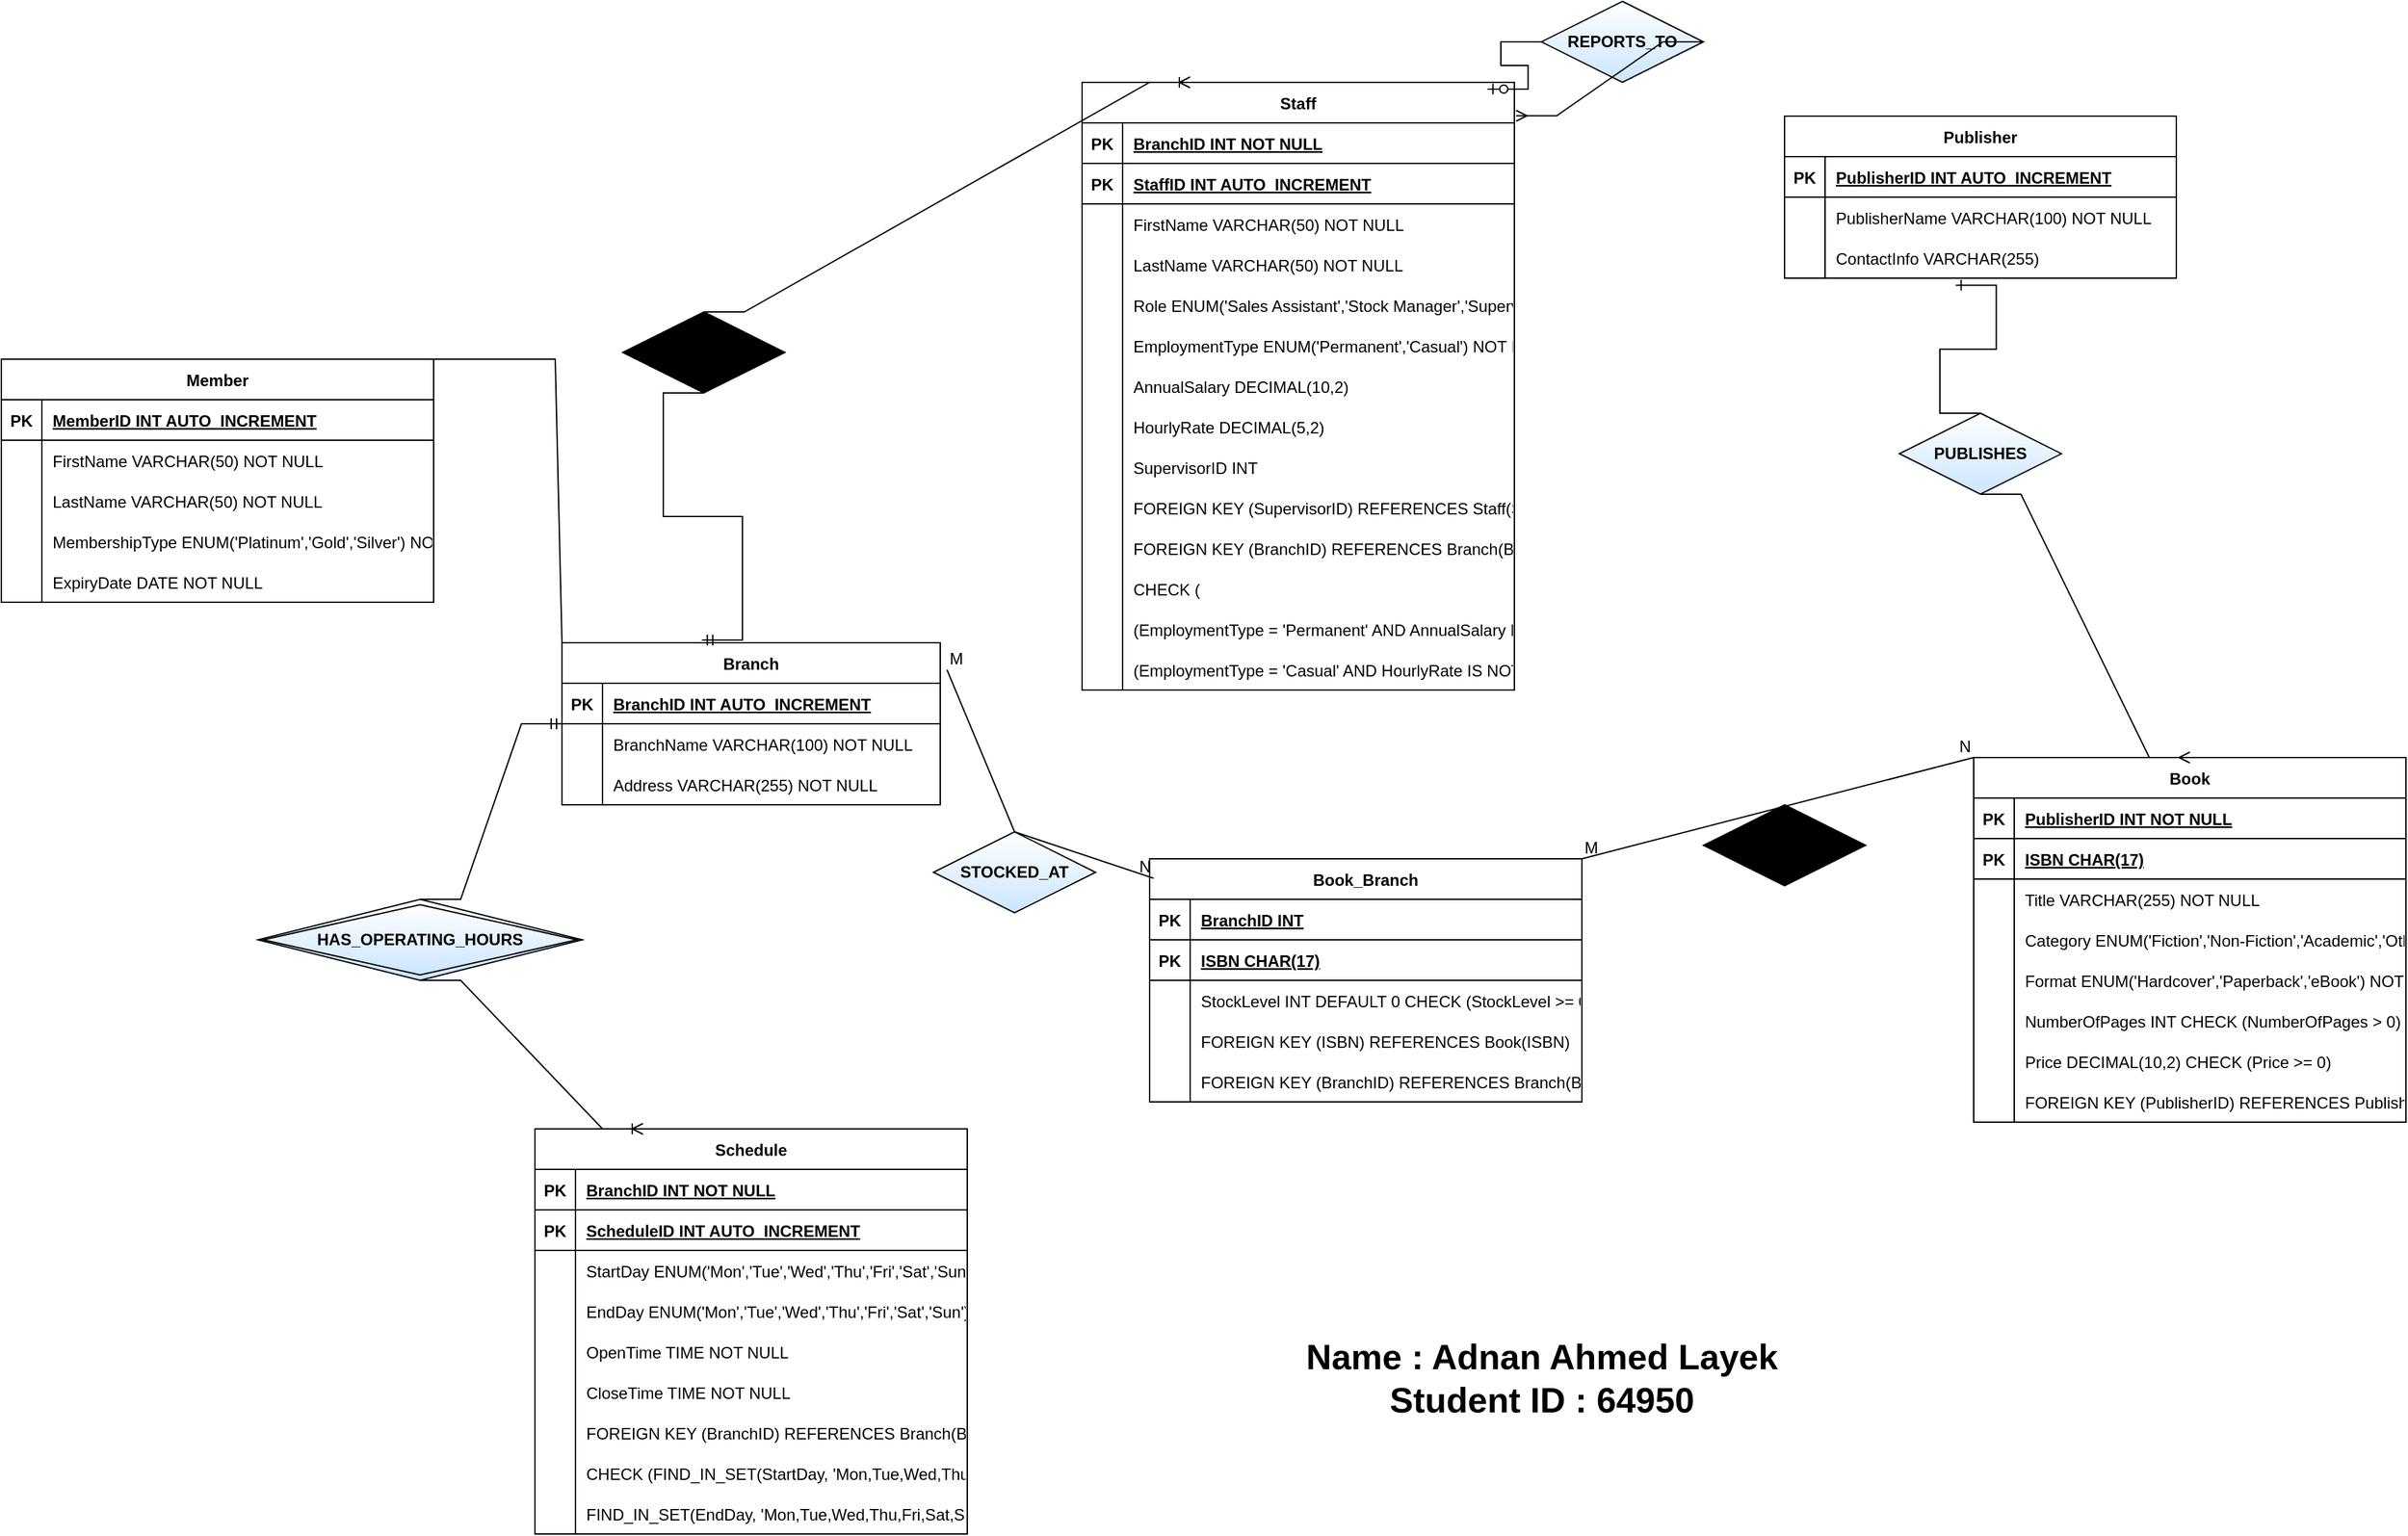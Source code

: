 <mxfile version="26.1.3">
  <diagram name="Page-1" id="21caqkMB06WxaJQwdO4i">
    <mxGraphModel dx="3609" dy="1256" grid="1" gridSize="10" guides="1" tooltips="1" connect="1" arrows="1" fold="1" page="1" pageScale="1" pageWidth="850" pageHeight="1100" math="0" shadow="0">
      <root>
        <mxCell id="0" />
        <mxCell id="1" parent="0" />
        <mxCell id="jIrVxHAiot5lpSCf16_U-1" value="Branch" style="shape=table;startSize=30;container=1;collapsible=1;childLayout=tableLayout;fixedRows=1;rowLines=0;fontStyle=1;align=center;resizeLast=1;" parent="1" vertex="1">
          <mxGeometry x="-565" y="480" width="280" height="120" as="geometry" />
        </mxCell>
        <mxCell id="jIrVxHAiot5lpSCf16_U-2" value="" style="shape=tableRow;horizontal=0;startSize=0;swimlaneHead=0;swimlaneBody=0;fillColor=none;collapsible=0;dropTarget=0;points=[[0,0.5],[1,0.5]];portConstraint=eastwest;strokeColor=inherit;top=0;left=0;right=0;bottom=1;" parent="jIrVxHAiot5lpSCf16_U-1" vertex="1">
          <mxGeometry y="30" width="280" height="30" as="geometry" />
        </mxCell>
        <mxCell id="jIrVxHAiot5lpSCf16_U-3" value="PK" style="shape=partialRectangle;overflow=hidden;connectable=0;fillColor=none;strokeColor=inherit;top=0;left=0;bottom=0;right=0;fontStyle=1;" parent="jIrVxHAiot5lpSCf16_U-2" vertex="1">
          <mxGeometry width="30" height="30" as="geometry">
            <mxRectangle width="30" height="30" as="alternateBounds" />
          </mxGeometry>
        </mxCell>
        <mxCell id="jIrVxHAiot5lpSCf16_U-4" value="BranchID INT AUTO_INCREMENT " style="shape=partialRectangle;overflow=hidden;connectable=0;fillColor=none;align=left;strokeColor=inherit;top=0;left=0;bottom=0;right=0;spacingLeft=6;fontStyle=5;" parent="jIrVxHAiot5lpSCf16_U-2" vertex="1">
          <mxGeometry x="30" width="250" height="30" as="geometry">
            <mxRectangle width="250" height="30" as="alternateBounds" />
          </mxGeometry>
        </mxCell>
        <mxCell id="jIrVxHAiot5lpSCf16_U-5" value="" style="shape=tableRow;horizontal=0;startSize=0;swimlaneHead=0;swimlaneBody=0;fillColor=none;collapsible=0;dropTarget=0;points=[[0,0.5],[1,0.5]];portConstraint=eastwest;strokeColor=inherit;top=0;left=0;right=0;bottom=0;" parent="jIrVxHAiot5lpSCf16_U-1" vertex="1">
          <mxGeometry y="60" width="280" height="30" as="geometry" />
        </mxCell>
        <mxCell id="jIrVxHAiot5lpSCf16_U-6" value="" style="shape=partialRectangle;overflow=hidden;connectable=0;fillColor=none;strokeColor=inherit;top=0;left=0;bottom=0;right=0;" parent="jIrVxHAiot5lpSCf16_U-5" vertex="1">
          <mxGeometry width="30" height="30" as="geometry">
            <mxRectangle width="30" height="30" as="alternateBounds" />
          </mxGeometry>
        </mxCell>
        <mxCell id="jIrVxHAiot5lpSCf16_U-7" value="BranchName VARCHAR(100) NOT NULL" style="shape=partialRectangle;overflow=hidden;connectable=0;fillColor=none;align=left;strokeColor=inherit;top=0;left=0;bottom=0;right=0;spacingLeft=6;" parent="jIrVxHAiot5lpSCf16_U-5" vertex="1">
          <mxGeometry x="30" width="250" height="30" as="geometry">
            <mxRectangle width="250" height="30" as="alternateBounds" />
          </mxGeometry>
        </mxCell>
        <mxCell id="jIrVxHAiot5lpSCf16_U-8" value="" style="shape=tableRow;horizontal=0;startSize=0;swimlaneHead=0;swimlaneBody=0;fillColor=none;collapsible=0;dropTarget=0;points=[[0,0.5],[1,0.5]];portConstraint=eastwest;strokeColor=inherit;top=0;left=0;right=0;bottom=0;" parent="jIrVxHAiot5lpSCf16_U-1" vertex="1">
          <mxGeometry y="90" width="280" height="30" as="geometry" />
        </mxCell>
        <mxCell id="jIrVxHAiot5lpSCf16_U-9" value="" style="shape=partialRectangle;overflow=hidden;connectable=0;fillColor=none;strokeColor=inherit;top=0;left=0;bottom=0;right=0;" parent="jIrVxHAiot5lpSCf16_U-8" vertex="1">
          <mxGeometry width="30" height="30" as="geometry">
            <mxRectangle width="30" height="30" as="alternateBounds" />
          </mxGeometry>
        </mxCell>
        <mxCell id="jIrVxHAiot5lpSCf16_U-10" value="Address VARCHAR(255) NOT NULL" style="shape=partialRectangle;overflow=hidden;connectable=0;fillColor=none;align=left;strokeColor=inherit;top=0;left=0;bottom=0;right=0;spacingLeft=6;" parent="jIrVxHAiot5lpSCf16_U-8" vertex="1">
          <mxGeometry x="30" width="250" height="30" as="geometry">
            <mxRectangle width="250" height="30" as="alternateBounds" />
          </mxGeometry>
        </mxCell>
        <mxCell id="jIrVxHAiot5lpSCf16_U-11" value="Schedule" style="shape=table;startSize=30;container=1;collapsible=1;childLayout=tableLayout;fixedRows=1;rowLines=0;fontStyle=1;align=center;resizeLast=1;" parent="1" vertex="1">
          <mxGeometry x="-585" y="840" width="320" height="300" as="geometry" />
        </mxCell>
        <mxCell id="jIrVxHAiot5lpSCf16_U-12" value="" style="shape=tableRow;horizontal=0;startSize=0;swimlaneHead=0;swimlaneBody=0;fillColor=none;collapsible=0;dropTarget=0;points=[[0,0.5],[1,0.5]];portConstraint=eastwest;strokeColor=inherit;top=0;left=0;right=0;bottom=1;" parent="jIrVxHAiot5lpSCf16_U-11" vertex="1">
          <mxGeometry y="30" width="320" height="30" as="geometry" />
        </mxCell>
        <mxCell id="jIrVxHAiot5lpSCf16_U-13" value="PK" style="shape=partialRectangle;overflow=hidden;connectable=0;fillColor=none;strokeColor=inherit;top=0;left=0;bottom=0;right=0;fontStyle=1;" parent="jIrVxHAiot5lpSCf16_U-12" vertex="1">
          <mxGeometry width="30" height="30" as="geometry">
            <mxRectangle width="30" height="30" as="alternateBounds" />
          </mxGeometry>
        </mxCell>
        <mxCell id="jIrVxHAiot5lpSCf16_U-14" value="BranchID INT NOT NULL" style="shape=partialRectangle;overflow=hidden;connectable=0;fillColor=none;align=left;strokeColor=inherit;top=0;left=0;bottom=0;right=0;spacingLeft=6;fontStyle=5;" parent="jIrVxHAiot5lpSCf16_U-12" vertex="1">
          <mxGeometry x="30" width="290" height="30" as="geometry">
            <mxRectangle width="290" height="30" as="alternateBounds" />
          </mxGeometry>
        </mxCell>
        <mxCell id="jIrVxHAiot5lpSCf16_U-15" value="" style="shape=tableRow;horizontal=0;startSize=0;swimlaneHead=0;swimlaneBody=0;fillColor=none;collapsible=0;dropTarget=0;points=[[0,0.5],[1,0.5]];portConstraint=eastwest;strokeColor=inherit;top=0;left=0;right=0;bottom=1;" parent="jIrVxHAiot5lpSCf16_U-11" vertex="1">
          <mxGeometry y="60" width="320" height="30" as="geometry" />
        </mxCell>
        <mxCell id="jIrVxHAiot5lpSCf16_U-16" value="PK" style="shape=partialRectangle;overflow=hidden;connectable=0;fillColor=none;strokeColor=inherit;top=0;left=0;bottom=0;right=0;fontStyle=1;" parent="jIrVxHAiot5lpSCf16_U-15" vertex="1">
          <mxGeometry width="30" height="30" as="geometry">
            <mxRectangle width="30" height="30" as="alternateBounds" />
          </mxGeometry>
        </mxCell>
        <mxCell id="jIrVxHAiot5lpSCf16_U-17" value="ScheduleID INT AUTO_INCREMENT " style="shape=partialRectangle;overflow=hidden;connectable=0;fillColor=none;align=left;strokeColor=inherit;top=0;left=0;bottom=0;right=0;spacingLeft=6;fontStyle=5;" parent="jIrVxHAiot5lpSCf16_U-15" vertex="1">
          <mxGeometry x="30" width="290" height="30" as="geometry">
            <mxRectangle width="290" height="30" as="alternateBounds" />
          </mxGeometry>
        </mxCell>
        <mxCell id="jIrVxHAiot5lpSCf16_U-18" value="" style="shape=tableRow;horizontal=0;startSize=0;swimlaneHead=0;swimlaneBody=0;fillColor=none;collapsible=0;dropTarget=0;points=[[0,0.5],[1,0.5]];portConstraint=eastwest;strokeColor=inherit;top=0;left=0;right=0;bottom=0;" parent="jIrVxHAiot5lpSCf16_U-11" vertex="1">
          <mxGeometry y="90" width="320" height="30" as="geometry" />
        </mxCell>
        <mxCell id="jIrVxHAiot5lpSCf16_U-19" value="" style="shape=partialRectangle;overflow=hidden;connectable=0;fillColor=none;strokeColor=inherit;top=0;left=0;bottom=0;right=0;" parent="jIrVxHAiot5lpSCf16_U-18" vertex="1">
          <mxGeometry width="30" height="30" as="geometry">
            <mxRectangle width="30" height="30" as="alternateBounds" />
          </mxGeometry>
        </mxCell>
        <mxCell id="jIrVxHAiot5lpSCf16_U-20" value="StartDay ENUM(&#39;Mon&#39;,&#39;Tue&#39;,&#39;Wed&#39;,&#39;Thu&#39;,&#39;Fri&#39;,&#39;Sat&#39;,&#39;Sun&#39;) NOT NULL" style="shape=partialRectangle;overflow=hidden;connectable=0;fillColor=none;align=left;strokeColor=inherit;top=0;left=0;bottom=0;right=0;spacingLeft=6;" parent="jIrVxHAiot5lpSCf16_U-18" vertex="1">
          <mxGeometry x="30" width="290" height="30" as="geometry">
            <mxRectangle width="290" height="30" as="alternateBounds" />
          </mxGeometry>
        </mxCell>
        <mxCell id="jIrVxHAiot5lpSCf16_U-21" value="" style="shape=tableRow;horizontal=0;startSize=0;swimlaneHead=0;swimlaneBody=0;fillColor=none;collapsible=0;dropTarget=0;points=[[0,0.5],[1,0.5]];portConstraint=eastwest;strokeColor=inherit;top=0;left=0;right=0;bottom=0;" parent="jIrVxHAiot5lpSCf16_U-11" vertex="1">
          <mxGeometry y="120" width="320" height="30" as="geometry" />
        </mxCell>
        <mxCell id="jIrVxHAiot5lpSCf16_U-22" value="" style="shape=partialRectangle;overflow=hidden;connectable=0;fillColor=none;strokeColor=inherit;top=0;left=0;bottom=0;right=0;" parent="jIrVxHAiot5lpSCf16_U-21" vertex="1">
          <mxGeometry width="30" height="30" as="geometry">
            <mxRectangle width="30" height="30" as="alternateBounds" />
          </mxGeometry>
        </mxCell>
        <mxCell id="jIrVxHAiot5lpSCf16_U-23" value="EndDay ENUM(&#39;Mon&#39;,&#39;Tue&#39;,&#39;Wed&#39;,&#39;Thu&#39;,&#39;Fri&#39;,&#39;Sat&#39;,&#39;Sun&#39;) NOT NULL" style="shape=partialRectangle;overflow=hidden;connectable=0;fillColor=none;align=left;strokeColor=inherit;top=0;left=0;bottom=0;right=0;spacingLeft=6;" parent="jIrVxHAiot5lpSCf16_U-21" vertex="1">
          <mxGeometry x="30" width="290" height="30" as="geometry">
            <mxRectangle width="290" height="30" as="alternateBounds" />
          </mxGeometry>
        </mxCell>
        <mxCell id="jIrVxHAiot5lpSCf16_U-24" value="" style="shape=tableRow;horizontal=0;startSize=0;swimlaneHead=0;swimlaneBody=0;fillColor=none;collapsible=0;dropTarget=0;points=[[0,0.5],[1,0.5]];portConstraint=eastwest;strokeColor=inherit;top=0;left=0;right=0;bottom=0;" parent="jIrVxHAiot5lpSCf16_U-11" vertex="1">
          <mxGeometry y="150" width="320" height="30" as="geometry" />
        </mxCell>
        <mxCell id="jIrVxHAiot5lpSCf16_U-25" value="" style="shape=partialRectangle;overflow=hidden;connectable=0;fillColor=none;strokeColor=inherit;top=0;left=0;bottom=0;right=0;" parent="jIrVxHAiot5lpSCf16_U-24" vertex="1">
          <mxGeometry width="30" height="30" as="geometry">
            <mxRectangle width="30" height="30" as="alternateBounds" />
          </mxGeometry>
        </mxCell>
        <mxCell id="jIrVxHAiot5lpSCf16_U-26" value="OpenTime TIME NOT NULL" style="shape=partialRectangle;overflow=hidden;connectable=0;fillColor=none;align=left;strokeColor=inherit;top=0;left=0;bottom=0;right=0;spacingLeft=6;" parent="jIrVxHAiot5lpSCf16_U-24" vertex="1">
          <mxGeometry x="30" width="290" height="30" as="geometry">
            <mxRectangle width="290" height="30" as="alternateBounds" />
          </mxGeometry>
        </mxCell>
        <mxCell id="jIrVxHAiot5lpSCf16_U-27" value="" style="shape=tableRow;horizontal=0;startSize=0;swimlaneHead=0;swimlaneBody=0;fillColor=none;collapsible=0;dropTarget=0;points=[[0,0.5],[1,0.5]];portConstraint=eastwest;strokeColor=inherit;top=0;left=0;right=0;bottom=0;" parent="jIrVxHAiot5lpSCf16_U-11" vertex="1">
          <mxGeometry y="180" width="320" height="30" as="geometry" />
        </mxCell>
        <mxCell id="jIrVxHAiot5lpSCf16_U-28" value="" style="shape=partialRectangle;overflow=hidden;connectable=0;fillColor=none;strokeColor=inherit;top=0;left=0;bottom=0;right=0;" parent="jIrVxHAiot5lpSCf16_U-27" vertex="1">
          <mxGeometry width="30" height="30" as="geometry">
            <mxRectangle width="30" height="30" as="alternateBounds" />
          </mxGeometry>
        </mxCell>
        <mxCell id="jIrVxHAiot5lpSCf16_U-29" value="CloseTime TIME NOT NULL" style="shape=partialRectangle;overflow=hidden;connectable=0;fillColor=none;align=left;strokeColor=inherit;top=0;left=0;bottom=0;right=0;spacingLeft=6;" parent="jIrVxHAiot5lpSCf16_U-27" vertex="1">
          <mxGeometry x="30" width="290" height="30" as="geometry">
            <mxRectangle width="290" height="30" as="alternateBounds" />
          </mxGeometry>
        </mxCell>
        <mxCell id="jIrVxHAiot5lpSCf16_U-30" value="" style="shape=tableRow;horizontal=0;startSize=0;swimlaneHead=0;swimlaneBody=0;fillColor=none;collapsible=0;dropTarget=0;points=[[0,0.5],[1,0.5]];portConstraint=eastwest;strokeColor=inherit;top=0;left=0;right=0;bottom=0;" parent="jIrVxHAiot5lpSCf16_U-11" vertex="1">
          <mxGeometry y="210" width="320" height="30" as="geometry" />
        </mxCell>
        <mxCell id="jIrVxHAiot5lpSCf16_U-31" value="" style="shape=partialRectangle;overflow=hidden;connectable=0;fillColor=none;strokeColor=inherit;top=0;left=0;bottom=0;right=0;" parent="jIrVxHAiot5lpSCf16_U-30" vertex="1">
          <mxGeometry width="30" height="30" as="geometry">
            <mxRectangle width="30" height="30" as="alternateBounds" />
          </mxGeometry>
        </mxCell>
        <mxCell id="jIrVxHAiot5lpSCf16_U-32" value="FOREIGN KEY (BranchID) REFERENCES Branch(BranchID)" style="shape=partialRectangle;overflow=hidden;connectable=0;fillColor=none;align=left;strokeColor=inherit;top=0;left=0;bottom=0;right=0;spacingLeft=6;" parent="jIrVxHAiot5lpSCf16_U-30" vertex="1">
          <mxGeometry x="30" width="290" height="30" as="geometry">
            <mxRectangle width="290" height="30" as="alternateBounds" />
          </mxGeometry>
        </mxCell>
        <mxCell id="jIrVxHAiot5lpSCf16_U-33" value="" style="shape=tableRow;horizontal=0;startSize=0;swimlaneHead=0;swimlaneBody=0;fillColor=none;collapsible=0;dropTarget=0;points=[[0,0.5],[1,0.5]];portConstraint=eastwest;strokeColor=inherit;top=0;left=0;right=0;bottom=0;" parent="jIrVxHAiot5lpSCf16_U-11" vertex="1">
          <mxGeometry y="240" width="320" height="30" as="geometry" />
        </mxCell>
        <mxCell id="jIrVxHAiot5lpSCf16_U-34" value="" style="shape=partialRectangle;overflow=hidden;connectable=0;fillColor=none;strokeColor=inherit;top=0;left=0;bottom=0;right=0;" parent="jIrVxHAiot5lpSCf16_U-33" vertex="1">
          <mxGeometry width="30" height="30" as="geometry">
            <mxRectangle width="30" height="30" as="alternateBounds" />
          </mxGeometry>
        </mxCell>
        <mxCell id="jIrVxHAiot5lpSCf16_U-35" value="CHECK (FIND_IN_SET(StartDay, &#39;Mon,Tue,Wed,Thu,Fri,Sat,Sun&#39;) &lt;=" style="shape=partialRectangle;overflow=hidden;connectable=0;fillColor=none;align=left;strokeColor=inherit;top=0;left=0;bottom=0;right=0;spacingLeft=6;" parent="jIrVxHAiot5lpSCf16_U-33" vertex="1">
          <mxGeometry x="30" width="290" height="30" as="geometry">
            <mxRectangle width="290" height="30" as="alternateBounds" />
          </mxGeometry>
        </mxCell>
        <mxCell id="jIrVxHAiot5lpSCf16_U-36" value="" style="shape=tableRow;horizontal=0;startSize=0;swimlaneHead=0;swimlaneBody=0;fillColor=none;collapsible=0;dropTarget=0;points=[[0,0.5],[1,0.5]];portConstraint=eastwest;strokeColor=inherit;top=0;left=0;right=0;bottom=0;" parent="jIrVxHAiot5lpSCf16_U-11" vertex="1">
          <mxGeometry y="270" width="320" height="30" as="geometry" />
        </mxCell>
        <mxCell id="jIrVxHAiot5lpSCf16_U-37" value="" style="shape=partialRectangle;overflow=hidden;connectable=0;fillColor=none;strokeColor=inherit;top=0;left=0;bottom=0;right=0;" parent="jIrVxHAiot5lpSCf16_U-36" vertex="1">
          <mxGeometry width="30" height="30" as="geometry">
            <mxRectangle width="30" height="30" as="alternateBounds" />
          </mxGeometry>
        </mxCell>
        <mxCell id="jIrVxHAiot5lpSCf16_U-38" value="FIND_IN_SET(EndDay, &#39;Mon,Tue,Wed,Thu,Fri,Sat,Sun&#39;))" style="shape=partialRectangle;overflow=hidden;connectable=0;fillColor=none;align=left;strokeColor=inherit;top=0;left=0;bottom=0;right=0;spacingLeft=6;" parent="jIrVxHAiot5lpSCf16_U-36" vertex="1">
          <mxGeometry x="30" width="290" height="30" as="geometry">
            <mxRectangle width="290" height="30" as="alternateBounds" />
          </mxGeometry>
        </mxCell>
        <mxCell id="jIrVxHAiot5lpSCf16_U-39" value="Publisher" style="shape=table;startSize=30;container=1;collapsible=1;childLayout=tableLayout;fixedRows=1;rowLines=0;fontStyle=1;align=center;resizeLast=1;" parent="1" vertex="1">
          <mxGeometry x="340" y="90" width="290" height="120" as="geometry" />
        </mxCell>
        <mxCell id="jIrVxHAiot5lpSCf16_U-40" value="" style="shape=tableRow;horizontal=0;startSize=0;swimlaneHead=0;swimlaneBody=0;fillColor=none;collapsible=0;dropTarget=0;points=[[0,0.5],[1,0.5]];portConstraint=eastwest;strokeColor=inherit;top=0;left=0;right=0;bottom=1;" parent="jIrVxHAiot5lpSCf16_U-39" vertex="1">
          <mxGeometry y="30" width="290" height="30" as="geometry" />
        </mxCell>
        <mxCell id="jIrVxHAiot5lpSCf16_U-41" value="PK" style="shape=partialRectangle;overflow=hidden;connectable=0;fillColor=none;strokeColor=inherit;top=0;left=0;bottom=0;right=0;fontStyle=1;" parent="jIrVxHAiot5lpSCf16_U-40" vertex="1">
          <mxGeometry width="30" height="30" as="geometry">
            <mxRectangle width="30" height="30" as="alternateBounds" />
          </mxGeometry>
        </mxCell>
        <mxCell id="jIrVxHAiot5lpSCf16_U-42" value="PublisherID INT AUTO_INCREMENT " style="shape=partialRectangle;overflow=hidden;connectable=0;fillColor=none;align=left;strokeColor=inherit;top=0;left=0;bottom=0;right=0;spacingLeft=6;fontStyle=5;" parent="jIrVxHAiot5lpSCf16_U-40" vertex="1">
          <mxGeometry x="30" width="260" height="30" as="geometry">
            <mxRectangle width="260" height="30" as="alternateBounds" />
          </mxGeometry>
        </mxCell>
        <mxCell id="jIrVxHAiot5lpSCf16_U-43" value="" style="shape=tableRow;horizontal=0;startSize=0;swimlaneHead=0;swimlaneBody=0;fillColor=none;collapsible=0;dropTarget=0;points=[[0,0.5],[1,0.5]];portConstraint=eastwest;strokeColor=inherit;top=0;left=0;right=0;bottom=0;" parent="jIrVxHAiot5lpSCf16_U-39" vertex="1">
          <mxGeometry y="60" width="290" height="30" as="geometry" />
        </mxCell>
        <mxCell id="jIrVxHAiot5lpSCf16_U-44" value="" style="shape=partialRectangle;overflow=hidden;connectable=0;fillColor=none;strokeColor=inherit;top=0;left=0;bottom=0;right=0;" parent="jIrVxHAiot5lpSCf16_U-43" vertex="1">
          <mxGeometry width="30" height="30" as="geometry">
            <mxRectangle width="30" height="30" as="alternateBounds" />
          </mxGeometry>
        </mxCell>
        <mxCell id="jIrVxHAiot5lpSCf16_U-45" value="PublisherName VARCHAR(100) NOT NULL" style="shape=partialRectangle;overflow=hidden;connectable=0;fillColor=none;align=left;strokeColor=inherit;top=0;left=0;bottom=0;right=0;spacingLeft=6;" parent="jIrVxHAiot5lpSCf16_U-43" vertex="1">
          <mxGeometry x="30" width="260" height="30" as="geometry">
            <mxRectangle width="260" height="30" as="alternateBounds" />
          </mxGeometry>
        </mxCell>
        <mxCell id="jIrVxHAiot5lpSCf16_U-46" value="" style="shape=tableRow;horizontal=0;startSize=0;swimlaneHead=0;swimlaneBody=0;fillColor=none;collapsible=0;dropTarget=0;points=[[0,0.5],[1,0.5]];portConstraint=eastwest;strokeColor=inherit;top=0;left=0;right=0;bottom=0;" parent="jIrVxHAiot5lpSCf16_U-39" vertex="1">
          <mxGeometry y="90" width="290" height="30" as="geometry" />
        </mxCell>
        <mxCell id="jIrVxHAiot5lpSCf16_U-47" value="" style="shape=partialRectangle;overflow=hidden;connectable=0;fillColor=none;strokeColor=inherit;top=0;left=0;bottom=0;right=0;" parent="jIrVxHAiot5lpSCf16_U-46" vertex="1">
          <mxGeometry width="30" height="30" as="geometry">
            <mxRectangle width="30" height="30" as="alternateBounds" />
          </mxGeometry>
        </mxCell>
        <mxCell id="jIrVxHAiot5lpSCf16_U-48" value="ContactInfo VARCHAR(255)" style="shape=partialRectangle;overflow=hidden;connectable=0;fillColor=none;align=left;strokeColor=inherit;top=0;left=0;bottom=0;right=0;spacingLeft=6;" parent="jIrVxHAiot5lpSCf16_U-46" vertex="1">
          <mxGeometry x="30" width="260" height="30" as="geometry">
            <mxRectangle width="260" height="30" as="alternateBounds" />
          </mxGeometry>
        </mxCell>
        <mxCell id="jIrVxHAiot5lpSCf16_U-49" value="Book" style="shape=table;startSize=30;container=1;collapsible=1;childLayout=tableLayout;fixedRows=1;rowLines=0;fontStyle=1;align=center;resizeLast=1;" parent="1" vertex="1">
          <mxGeometry x="480" y="565" width="320" height="270" as="geometry" />
        </mxCell>
        <mxCell id="jIrVxHAiot5lpSCf16_U-50" value="" style="shape=tableRow;horizontal=0;startSize=0;swimlaneHead=0;swimlaneBody=0;fillColor=none;collapsible=0;dropTarget=0;points=[[0,0.5],[1,0.5]];portConstraint=eastwest;strokeColor=inherit;top=0;left=0;right=0;bottom=1;" parent="jIrVxHAiot5lpSCf16_U-49" vertex="1">
          <mxGeometry y="30" width="320" height="30" as="geometry" />
        </mxCell>
        <mxCell id="jIrVxHAiot5lpSCf16_U-51" value="PK" style="shape=partialRectangle;overflow=hidden;connectable=0;fillColor=none;strokeColor=inherit;top=0;left=0;bottom=0;right=0;fontStyle=1;" parent="jIrVxHAiot5lpSCf16_U-50" vertex="1">
          <mxGeometry width="30" height="30" as="geometry">
            <mxRectangle width="30" height="30" as="alternateBounds" />
          </mxGeometry>
        </mxCell>
        <mxCell id="jIrVxHAiot5lpSCf16_U-52" value="PublisherID INT NOT NULL" style="shape=partialRectangle;overflow=hidden;connectable=0;fillColor=none;align=left;strokeColor=inherit;top=0;left=0;bottom=0;right=0;spacingLeft=6;fontStyle=5;" parent="jIrVxHAiot5lpSCf16_U-50" vertex="1">
          <mxGeometry x="30" width="290" height="30" as="geometry">
            <mxRectangle width="290" height="30" as="alternateBounds" />
          </mxGeometry>
        </mxCell>
        <mxCell id="jIrVxHAiot5lpSCf16_U-53" value="" style="shape=tableRow;horizontal=0;startSize=0;swimlaneHead=0;swimlaneBody=0;fillColor=none;collapsible=0;dropTarget=0;points=[[0,0.5],[1,0.5]];portConstraint=eastwest;strokeColor=inherit;top=0;left=0;right=0;bottom=1;" parent="jIrVxHAiot5lpSCf16_U-49" vertex="1">
          <mxGeometry y="60" width="320" height="30" as="geometry" />
        </mxCell>
        <mxCell id="jIrVxHAiot5lpSCf16_U-54" value="PK" style="shape=partialRectangle;overflow=hidden;connectable=0;fillColor=none;strokeColor=inherit;top=0;left=0;bottom=0;right=0;fontStyle=1;" parent="jIrVxHAiot5lpSCf16_U-53" vertex="1">
          <mxGeometry width="30" height="30" as="geometry">
            <mxRectangle width="30" height="30" as="alternateBounds" />
          </mxGeometry>
        </mxCell>
        <mxCell id="jIrVxHAiot5lpSCf16_U-55" value="ISBN CHAR(17) " style="shape=partialRectangle;overflow=hidden;connectable=0;fillColor=none;align=left;strokeColor=inherit;top=0;left=0;bottom=0;right=0;spacingLeft=6;fontStyle=5;" parent="jIrVxHAiot5lpSCf16_U-53" vertex="1">
          <mxGeometry x="30" width="290" height="30" as="geometry">
            <mxRectangle width="290" height="30" as="alternateBounds" />
          </mxGeometry>
        </mxCell>
        <mxCell id="jIrVxHAiot5lpSCf16_U-56" value="" style="shape=tableRow;horizontal=0;startSize=0;swimlaneHead=0;swimlaneBody=0;fillColor=none;collapsible=0;dropTarget=0;points=[[0,0.5],[1,0.5]];portConstraint=eastwest;strokeColor=inherit;top=0;left=0;right=0;bottom=0;" parent="jIrVxHAiot5lpSCf16_U-49" vertex="1">
          <mxGeometry y="90" width="320" height="30" as="geometry" />
        </mxCell>
        <mxCell id="jIrVxHAiot5lpSCf16_U-57" value="" style="shape=partialRectangle;overflow=hidden;connectable=0;fillColor=none;strokeColor=inherit;top=0;left=0;bottom=0;right=0;" parent="jIrVxHAiot5lpSCf16_U-56" vertex="1">
          <mxGeometry width="30" height="30" as="geometry">
            <mxRectangle width="30" height="30" as="alternateBounds" />
          </mxGeometry>
        </mxCell>
        <mxCell id="jIrVxHAiot5lpSCf16_U-58" value="Title VARCHAR(255) NOT NULL" style="shape=partialRectangle;overflow=hidden;connectable=0;fillColor=none;align=left;strokeColor=inherit;top=0;left=0;bottom=0;right=0;spacingLeft=6;" parent="jIrVxHAiot5lpSCf16_U-56" vertex="1">
          <mxGeometry x="30" width="290" height="30" as="geometry">
            <mxRectangle width="290" height="30" as="alternateBounds" />
          </mxGeometry>
        </mxCell>
        <mxCell id="jIrVxHAiot5lpSCf16_U-59" value="" style="shape=tableRow;horizontal=0;startSize=0;swimlaneHead=0;swimlaneBody=0;fillColor=none;collapsible=0;dropTarget=0;points=[[0,0.5],[1,0.5]];portConstraint=eastwest;strokeColor=inherit;top=0;left=0;right=0;bottom=0;" parent="jIrVxHAiot5lpSCf16_U-49" vertex="1">
          <mxGeometry y="120" width="320" height="30" as="geometry" />
        </mxCell>
        <mxCell id="jIrVxHAiot5lpSCf16_U-60" value="" style="shape=partialRectangle;overflow=hidden;connectable=0;fillColor=none;strokeColor=inherit;top=0;left=0;bottom=0;right=0;" parent="jIrVxHAiot5lpSCf16_U-59" vertex="1">
          <mxGeometry width="30" height="30" as="geometry">
            <mxRectangle width="30" height="30" as="alternateBounds" />
          </mxGeometry>
        </mxCell>
        <mxCell id="jIrVxHAiot5lpSCf16_U-61" value="Category ENUM(&#39;Fiction&#39;,&#39;Non-Fiction&#39;,&#39;Academic&#39;,&#39;Other&#39;) NOT NULL" style="shape=partialRectangle;overflow=hidden;connectable=0;fillColor=none;align=left;strokeColor=inherit;top=0;left=0;bottom=0;right=0;spacingLeft=6;" parent="jIrVxHAiot5lpSCf16_U-59" vertex="1">
          <mxGeometry x="30" width="290" height="30" as="geometry">
            <mxRectangle width="290" height="30" as="alternateBounds" />
          </mxGeometry>
        </mxCell>
        <mxCell id="jIrVxHAiot5lpSCf16_U-62" value="" style="shape=tableRow;horizontal=0;startSize=0;swimlaneHead=0;swimlaneBody=0;fillColor=none;collapsible=0;dropTarget=0;points=[[0,0.5],[1,0.5]];portConstraint=eastwest;strokeColor=inherit;top=0;left=0;right=0;bottom=0;" parent="jIrVxHAiot5lpSCf16_U-49" vertex="1">
          <mxGeometry y="150" width="320" height="30" as="geometry" />
        </mxCell>
        <mxCell id="jIrVxHAiot5lpSCf16_U-63" value="" style="shape=partialRectangle;overflow=hidden;connectable=0;fillColor=none;strokeColor=inherit;top=0;left=0;bottom=0;right=0;" parent="jIrVxHAiot5lpSCf16_U-62" vertex="1">
          <mxGeometry width="30" height="30" as="geometry">
            <mxRectangle width="30" height="30" as="alternateBounds" />
          </mxGeometry>
        </mxCell>
        <mxCell id="jIrVxHAiot5lpSCf16_U-64" value="Format ENUM(&#39;Hardcover&#39;,&#39;Paperback&#39;,&#39;eBook&#39;) NOT NULL" style="shape=partialRectangle;overflow=hidden;connectable=0;fillColor=none;align=left;strokeColor=inherit;top=0;left=0;bottom=0;right=0;spacingLeft=6;" parent="jIrVxHAiot5lpSCf16_U-62" vertex="1">
          <mxGeometry x="30" width="290" height="30" as="geometry">
            <mxRectangle width="290" height="30" as="alternateBounds" />
          </mxGeometry>
        </mxCell>
        <mxCell id="jIrVxHAiot5lpSCf16_U-65" value="" style="shape=tableRow;horizontal=0;startSize=0;swimlaneHead=0;swimlaneBody=0;fillColor=none;collapsible=0;dropTarget=0;points=[[0,0.5],[1,0.5]];portConstraint=eastwest;strokeColor=inherit;top=0;left=0;right=0;bottom=0;" parent="jIrVxHAiot5lpSCf16_U-49" vertex="1">
          <mxGeometry y="180" width="320" height="30" as="geometry" />
        </mxCell>
        <mxCell id="jIrVxHAiot5lpSCf16_U-66" value="" style="shape=partialRectangle;overflow=hidden;connectable=0;fillColor=none;strokeColor=inherit;top=0;left=0;bottom=0;right=0;" parent="jIrVxHAiot5lpSCf16_U-65" vertex="1">
          <mxGeometry width="30" height="30" as="geometry">
            <mxRectangle width="30" height="30" as="alternateBounds" />
          </mxGeometry>
        </mxCell>
        <mxCell id="jIrVxHAiot5lpSCf16_U-67" value="NumberOfPages INT CHECK (NumberOfPages &gt; 0)" style="shape=partialRectangle;overflow=hidden;connectable=0;fillColor=none;align=left;strokeColor=inherit;top=0;left=0;bottom=0;right=0;spacingLeft=6;" parent="jIrVxHAiot5lpSCf16_U-65" vertex="1">
          <mxGeometry x="30" width="290" height="30" as="geometry">
            <mxRectangle width="290" height="30" as="alternateBounds" />
          </mxGeometry>
        </mxCell>
        <mxCell id="jIrVxHAiot5lpSCf16_U-68" value="" style="shape=tableRow;horizontal=0;startSize=0;swimlaneHead=0;swimlaneBody=0;fillColor=none;collapsible=0;dropTarget=0;points=[[0,0.5],[1,0.5]];portConstraint=eastwest;strokeColor=inherit;top=0;left=0;right=0;bottom=0;" parent="jIrVxHAiot5lpSCf16_U-49" vertex="1">
          <mxGeometry y="210" width="320" height="30" as="geometry" />
        </mxCell>
        <mxCell id="jIrVxHAiot5lpSCf16_U-69" value="" style="shape=partialRectangle;overflow=hidden;connectable=0;fillColor=none;strokeColor=inherit;top=0;left=0;bottom=0;right=0;" parent="jIrVxHAiot5lpSCf16_U-68" vertex="1">
          <mxGeometry width="30" height="30" as="geometry">
            <mxRectangle width="30" height="30" as="alternateBounds" />
          </mxGeometry>
        </mxCell>
        <mxCell id="jIrVxHAiot5lpSCf16_U-70" value="Price DECIMAL(10,2) CHECK (Price &gt;= 0)" style="shape=partialRectangle;overflow=hidden;connectable=0;fillColor=none;align=left;strokeColor=inherit;top=0;left=0;bottom=0;right=0;spacingLeft=6;" parent="jIrVxHAiot5lpSCf16_U-68" vertex="1">
          <mxGeometry x="30" width="290" height="30" as="geometry">
            <mxRectangle width="290" height="30" as="alternateBounds" />
          </mxGeometry>
        </mxCell>
        <mxCell id="jIrVxHAiot5lpSCf16_U-71" value="" style="shape=tableRow;horizontal=0;startSize=0;swimlaneHead=0;swimlaneBody=0;fillColor=none;collapsible=0;dropTarget=0;points=[[0,0.5],[1,0.5]];portConstraint=eastwest;strokeColor=inherit;top=0;left=0;right=0;bottom=0;" parent="jIrVxHAiot5lpSCf16_U-49" vertex="1">
          <mxGeometry y="240" width="320" height="30" as="geometry" />
        </mxCell>
        <mxCell id="jIrVxHAiot5lpSCf16_U-72" value="" style="shape=partialRectangle;overflow=hidden;connectable=0;fillColor=none;strokeColor=inherit;top=0;left=0;bottom=0;right=0;" parent="jIrVxHAiot5lpSCf16_U-71" vertex="1">
          <mxGeometry width="30" height="30" as="geometry">
            <mxRectangle width="30" height="30" as="alternateBounds" />
          </mxGeometry>
        </mxCell>
        <mxCell id="jIrVxHAiot5lpSCf16_U-73" value="FOREIGN KEY (PublisherID) REFERENCES Publisher(PublisherID)" style="shape=partialRectangle;overflow=hidden;connectable=0;fillColor=none;align=left;strokeColor=inherit;top=0;left=0;bottom=0;right=0;spacingLeft=6;" parent="jIrVxHAiot5lpSCf16_U-71" vertex="1">
          <mxGeometry x="30" width="290" height="30" as="geometry">
            <mxRectangle width="290" height="30" as="alternateBounds" />
          </mxGeometry>
        </mxCell>
        <mxCell id="jIrVxHAiot5lpSCf16_U-74" value="Book_Branch" style="shape=table;startSize=30;container=1;collapsible=1;childLayout=tableLayout;fixedRows=1;rowLines=0;fontStyle=1;align=center;resizeLast=1;" parent="1" vertex="1">
          <mxGeometry x="-130" y="640" width="320" height="180" as="geometry" />
        </mxCell>
        <mxCell id="jIrVxHAiot5lpSCf16_U-75" value="" style="shape=tableRow;horizontal=0;startSize=0;swimlaneHead=0;swimlaneBody=0;fillColor=none;collapsible=0;dropTarget=0;points=[[0,0.5],[1,0.5]];portConstraint=eastwest;strokeColor=inherit;top=0;left=0;right=0;bottom=1;" parent="jIrVxHAiot5lpSCf16_U-74" vertex="1">
          <mxGeometry y="30" width="320" height="30" as="geometry" />
        </mxCell>
        <mxCell id="jIrVxHAiot5lpSCf16_U-76" value="PK" style="shape=partialRectangle;overflow=hidden;connectable=0;fillColor=none;strokeColor=inherit;top=0;left=0;bottom=0;right=0;fontStyle=1;" parent="jIrVxHAiot5lpSCf16_U-75" vertex="1">
          <mxGeometry width="30" height="30" as="geometry">
            <mxRectangle width="30" height="30" as="alternateBounds" />
          </mxGeometry>
        </mxCell>
        <mxCell id="jIrVxHAiot5lpSCf16_U-77" value="BranchID INT" style="shape=partialRectangle;overflow=hidden;connectable=0;fillColor=none;align=left;strokeColor=inherit;top=0;left=0;bottom=0;right=0;spacingLeft=6;fontStyle=5;" parent="jIrVxHAiot5lpSCf16_U-75" vertex="1">
          <mxGeometry x="30" width="290" height="30" as="geometry">
            <mxRectangle width="290" height="30" as="alternateBounds" />
          </mxGeometry>
        </mxCell>
        <mxCell id="jIrVxHAiot5lpSCf16_U-78" value="" style="shape=tableRow;horizontal=0;startSize=0;swimlaneHead=0;swimlaneBody=0;fillColor=none;collapsible=0;dropTarget=0;points=[[0,0.5],[1,0.5]];portConstraint=eastwest;strokeColor=inherit;top=0;left=0;right=0;bottom=1;" parent="jIrVxHAiot5lpSCf16_U-74" vertex="1">
          <mxGeometry y="60" width="320" height="30" as="geometry" />
        </mxCell>
        <mxCell id="jIrVxHAiot5lpSCf16_U-79" value="PK" style="shape=partialRectangle;overflow=hidden;connectable=0;fillColor=none;strokeColor=inherit;top=0;left=0;bottom=0;right=0;fontStyle=1;" parent="jIrVxHAiot5lpSCf16_U-78" vertex="1">
          <mxGeometry width="30" height="30" as="geometry">
            <mxRectangle width="30" height="30" as="alternateBounds" />
          </mxGeometry>
        </mxCell>
        <mxCell id="jIrVxHAiot5lpSCf16_U-80" value="ISBN CHAR(17)" style="shape=partialRectangle;overflow=hidden;connectable=0;fillColor=none;align=left;strokeColor=inherit;top=0;left=0;bottom=0;right=0;spacingLeft=6;fontStyle=5;" parent="jIrVxHAiot5lpSCf16_U-78" vertex="1">
          <mxGeometry x="30" width="290" height="30" as="geometry">
            <mxRectangle width="290" height="30" as="alternateBounds" />
          </mxGeometry>
        </mxCell>
        <mxCell id="jIrVxHAiot5lpSCf16_U-81" value="" style="shape=tableRow;horizontal=0;startSize=0;swimlaneHead=0;swimlaneBody=0;fillColor=none;collapsible=0;dropTarget=0;points=[[0,0.5],[1,0.5]];portConstraint=eastwest;strokeColor=inherit;top=0;left=0;right=0;bottom=0;" parent="jIrVxHAiot5lpSCf16_U-74" vertex="1">
          <mxGeometry y="90" width="320" height="30" as="geometry" />
        </mxCell>
        <mxCell id="jIrVxHAiot5lpSCf16_U-82" value="" style="shape=partialRectangle;overflow=hidden;connectable=0;fillColor=none;strokeColor=inherit;top=0;left=0;bottom=0;right=0;" parent="jIrVxHAiot5lpSCf16_U-81" vertex="1">
          <mxGeometry width="30" height="30" as="geometry">
            <mxRectangle width="30" height="30" as="alternateBounds" />
          </mxGeometry>
        </mxCell>
        <mxCell id="jIrVxHAiot5lpSCf16_U-83" value="StockLevel INT DEFAULT 0 CHECK (StockLevel &gt;= 0)" style="shape=partialRectangle;overflow=hidden;connectable=0;fillColor=none;align=left;strokeColor=inherit;top=0;left=0;bottom=0;right=0;spacingLeft=6;" parent="jIrVxHAiot5lpSCf16_U-81" vertex="1">
          <mxGeometry x="30" width="290" height="30" as="geometry">
            <mxRectangle width="290" height="30" as="alternateBounds" />
          </mxGeometry>
        </mxCell>
        <mxCell id="jIrVxHAiot5lpSCf16_U-84" value="" style="shape=tableRow;horizontal=0;startSize=0;swimlaneHead=0;swimlaneBody=0;fillColor=none;collapsible=0;dropTarget=0;points=[[0,0.5],[1,0.5]];portConstraint=eastwest;strokeColor=inherit;top=0;left=0;right=0;bottom=0;" parent="jIrVxHAiot5lpSCf16_U-74" vertex="1">
          <mxGeometry y="120" width="320" height="30" as="geometry" />
        </mxCell>
        <mxCell id="jIrVxHAiot5lpSCf16_U-85" value="" style="shape=partialRectangle;overflow=hidden;connectable=0;fillColor=none;strokeColor=inherit;top=0;left=0;bottom=0;right=0;" parent="jIrVxHAiot5lpSCf16_U-84" vertex="1">
          <mxGeometry width="30" height="30" as="geometry">
            <mxRectangle width="30" height="30" as="alternateBounds" />
          </mxGeometry>
        </mxCell>
        <mxCell id="jIrVxHAiot5lpSCf16_U-86" value="FOREIGN KEY (ISBN) REFERENCES Book(ISBN)" style="shape=partialRectangle;overflow=hidden;connectable=0;fillColor=none;align=left;strokeColor=inherit;top=0;left=0;bottom=0;right=0;spacingLeft=6;" parent="jIrVxHAiot5lpSCf16_U-84" vertex="1">
          <mxGeometry x="30" width="290" height="30" as="geometry">
            <mxRectangle width="290" height="30" as="alternateBounds" />
          </mxGeometry>
        </mxCell>
        <mxCell id="jIrVxHAiot5lpSCf16_U-87" value="" style="shape=tableRow;horizontal=0;startSize=0;swimlaneHead=0;swimlaneBody=0;fillColor=none;collapsible=0;dropTarget=0;points=[[0,0.5],[1,0.5]];portConstraint=eastwest;strokeColor=inherit;top=0;left=0;right=0;bottom=0;" parent="jIrVxHAiot5lpSCf16_U-74" vertex="1">
          <mxGeometry y="150" width="320" height="30" as="geometry" />
        </mxCell>
        <mxCell id="jIrVxHAiot5lpSCf16_U-88" value="" style="shape=partialRectangle;overflow=hidden;connectable=0;fillColor=none;strokeColor=inherit;top=0;left=0;bottom=0;right=0;" parent="jIrVxHAiot5lpSCf16_U-87" vertex="1">
          <mxGeometry width="30" height="30" as="geometry">
            <mxRectangle width="30" height="30" as="alternateBounds" />
          </mxGeometry>
        </mxCell>
        <mxCell id="jIrVxHAiot5lpSCf16_U-89" value="FOREIGN KEY (BranchID) REFERENCES Branch(BranchID)" style="shape=partialRectangle;overflow=hidden;connectable=0;fillColor=none;align=left;strokeColor=inherit;top=0;left=0;bottom=0;right=0;spacingLeft=6;" parent="jIrVxHAiot5lpSCf16_U-87" vertex="1">
          <mxGeometry x="30" width="290" height="30" as="geometry">
            <mxRectangle width="290" height="30" as="alternateBounds" />
          </mxGeometry>
        </mxCell>
        <mxCell id="jIrVxHAiot5lpSCf16_U-90" value="Staff" style="shape=table;startSize=30;container=1;collapsible=1;childLayout=tableLayout;fixedRows=1;rowLines=0;fontStyle=1;align=center;resizeLast=1;" parent="1" vertex="1">
          <mxGeometry x="-180" y="65" width="320" height="450" as="geometry" />
        </mxCell>
        <mxCell id="jIrVxHAiot5lpSCf16_U-91" value="" style="shape=tableRow;horizontal=0;startSize=0;swimlaneHead=0;swimlaneBody=0;fillColor=none;collapsible=0;dropTarget=0;points=[[0,0.5],[1,0.5]];portConstraint=eastwest;strokeColor=inherit;top=0;left=0;right=0;bottom=1;" parent="jIrVxHAiot5lpSCf16_U-90" vertex="1">
          <mxGeometry y="30" width="320" height="30" as="geometry" />
        </mxCell>
        <mxCell id="jIrVxHAiot5lpSCf16_U-92" value="PK" style="shape=partialRectangle;overflow=hidden;connectable=0;fillColor=none;strokeColor=inherit;top=0;left=0;bottom=0;right=0;fontStyle=1;" parent="jIrVxHAiot5lpSCf16_U-91" vertex="1">
          <mxGeometry width="30" height="30" as="geometry">
            <mxRectangle width="30" height="30" as="alternateBounds" />
          </mxGeometry>
        </mxCell>
        <mxCell id="jIrVxHAiot5lpSCf16_U-93" value="BranchID INT NOT NULL" style="shape=partialRectangle;overflow=hidden;connectable=0;fillColor=none;align=left;strokeColor=inherit;top=0;left=0;bottom=0;right=0;spacingLeft=6;fontStyle=5;" parent="jIrVxHAiot5lpSCf16_U-91" vertex="1">
          <mxGeometry x="30" width="290" height="30" as="geometry">
            <mxRectangle width="290" height="30" as="alternateBounds" />
          </mxGeometry>
        </mxCell>
        <mxCell id="jIrVxHAiot5lpSCf16_U-94" value="" style="shape=tableRow;horizontal=0;startSize=0;swimlaneHead=0;swimlaneBody=0;fillColor=none;collapsible=0;dropTarget=0;points=[[0,0.5],[1,0.5]];portConstraint=eastwest;strokeColor=inherit;top=0;left=0;right=0;bottom=1;" parent="jIrVxHAiot5lpSCf16_U-90" vertex="1">
          <mxGeometry y="60" width="320" height="30" as="geometry" />
        </mxCell>
        <mxCell id="jIrVxHAiot5lpSCf16_U-95" value="PK" style="shape=partialRectangle;overflow=hidden;connectable=0;fillColor=none;strokeColor=inherit;top=0;left=0;bottom=0;right=0;fontStyle=1;" parent="jIrVxHAiot5lpSCf16_U-94" vertex="1">
          <mxGeometry width="30" height="30" as="geometry">
            <mxRectangle width="30" height="30" as="alternateBounds" />
          </mxGeometry>
        </mxCell>
        <mxCell id="jIrVxHAiot5lpSCf16_U-96" value="StaffID INT AUTO_INCREMENT " style="shape=partialRectangle;overflow=hidden;connectable=0;fillColor=none;align=left;strokeColor=inherit;top=0;left=0;bottom=0;right=0;spacingLeft=6;fontStyle=5;" parent="jIrVxHAiot5lpSCf16_U-94" vertex="1">
          <mxGeometry x="30" width="290" height="30" as="geometry">
            <mxRectangle width="290" height="30" as="alternateBounds" />
          </mxGeometry>
        </mxCell>
        <mxCell id="jIrVxHAiot5lpSCf16_U-97" value="" style="shape=tableRow;horizontal=0;startSize=0;swimlaneHead=0;swimlaneBody=0;fillColor=none;collapsible=0;dropTarget=0;points=[[0,0.5],[1,0.5]];portConstraint=eastwest;strokeColor=inherit;top=0;left=0;right=0;bottom=0;" parent="jIrVxHAiot5lpSCf16_U-90" vertex="1">
          <mxGeometry y="90" width="320" height="30" as="geometry" />
        </mxCell>
        <mxCell id="jIrVxHAiot5lpSCf16_U-98" value="" style="shape=partialRectangle;overflow=hidden;connectable=0;fillColor=none;strokeColor=inherit;top=0;left=0;bottom=0;right=0;" parent="jIrVxHAiot5lpSCf16_U-97" vertex="1">
          <mxGeometry width="30" height="30" as="geometry">
            <mxRectangle width="30" height="30" as="alternateBounds" />
          </mxGeometry>
        </mxCell>
        <mxCell id="jIrVxHAiot5lpSCf16_U-99" value="FirstName VARCHAR(50) NOT NULL" style="shape=partialRectangle;overflow=hidden;connectable=0;fillColor=none;align=left;strokeColor=inherit;top=0;left=0;bottom=0;right=0;spacingLeft=6;" parent="jIrVxHAiot5lpSCf16_U-97" vertex="1">
          <mxGeometry x="30" width="290" height="30" as="geometry">
            <mxRectangle width="290" height="30" as="alternateBounds" />
          </mxGeometry>
        </mxCell>
        <mxCell id="jIrVxHAiot5lpSCf16_U-100" value="" style="shape=tableRow;horizontal=0;startSize=0;swimlaneHead=0;swimlaneBody=0;fillColor=none;collapsible=0;dropTarget=0;points=[[0,0.5],[1,0.5]];portConstraint=eastwest;strokeColor=inherit;top=0;left=0;right=0;bottom=0;" parent="jIrVxHAiot5lpSCf16_U-90" vertex="1">
          <mxGeometry y="120" width="320" height="30" as="geometry" />
        </mxCell>
        <mxCell id="jIrVxHAiot5lpSCf16_U-101" value="" style="shape=partialRectangle;overflow=hidden;connectable=0;fillColor=none;strokeColor=inherit;top=0;left=0;bottom=0;right=0;" parent="jIrVxHAiot5lpSCf16_U-100" vertex="1">
          <mxGeometry width="30" height="30" as="geometry">
            <mxRectangle width="30" height="30" as="alternateBounds" />
          </mxGeometry>
        </mxCell>
        <mxCell id="jIrVxHAiot5lpSCf16_U-102" value="LastName VARCHAR(50) NOT NULL" style="shape=partialRectangle;overflow=hidden;connectable=0;fillColor=none;align=left;strokeColor=inherit;top=0;left=0;bottom=0;right=0;spacingLeft=6;" parent="jIrVxHAiot5lpSCf16_U-100" vertex="1">
          <mxGeometry x="30" width="290" height="30" as="geometry">
            <mxRectangle width="290" height="30" as="alternateBounds" />
          </mxGeometry>
        </mxCell>
        <mxCell id="jIrVxHAiot5lpSCf16_U-103" value="" style="shape=tableRow;horizontal=0;startSize=0;swimlaneHead=0;swimlaneBody=0;fillColor=none;collapsible=0;dropTarget=0;points=[[0,0.5],[1,0.5]];portConstraint=eastwest;strokeColor=inherit;top=0;left=0;right=0;bottom=0;" parent="jIrVxHAiot5lpSCf16_U-90" vertex="1">
          <mxGeometry y="150" width="320" height="30" as="geometry" />
        </mxCell>
        <mxCell id="jIrVxHAiot5lpSCf16_U-104" value="" style="shape=partialRectangle;overflow=hidden;connectable=0;fillColor=none;strokeColor=inherit;top=0;left=0;bottom=0;right=0;" parent="jIrVxHAiot5lpSCf16_U-103" vertex="1">
          <mxGeometry width="30" height="30" as="geometry">
            <mxRectangle width="30" height="30" as="alternateBounds" />
          </mxGeometry>
        </mxCell>
        <mxCell id="jIrVxHAiot5lpSCf16_U-105" value="Role ENUM(&#39;Sales Assistant&#39;,&#39;Stock Manager&#39;,&#39;Supervisor&#39;) NOT NULL" style="shape=partialRectangle;overflow=hidden;connectable=0;fillColor=none;align=left;strokeColor=inherit;top=0;left=0;bottom=0;right=0;spacingLeft=6;" parent="jIrVxHAiot5lpSCf16_U-103" vertex="1">
          <mxGeometry x="30" width="290" height="30" as="geometry">
            <mxRectangle width="290" height="30" as="alternateBounds" />
          </mxGeometry>
        </mxCell>
        <mxCell id="jIrVxHAiot5lpSCf16_U-106" value="" style="shape=tableRow;horizontal=0;startSize=0;swimlaneHead=0;swimlaneBody=0;fillColor=none;collapsible=0;dropTarget=0;points=[[0,0.5],[1,0.5]];portConstraint=eastwest;strokeColor=inherit;top=0;left=0;right=0;bottom=0;" parent="jIrVxHAiot5lpSCf16_U-90" vertex="1">
          <mxGeometry y="180" width="320" height="30" as="geometry" />
        </mxCell>
        <mxCell id="jIrVxHAiot5lpSCf16_U-107" value="" style="shape=partialRectangle;overflow=hidden;connectable=0;fillColor=none;strokeColor=inherit;top=0;left=0;bottom=0;right=0;" parent="jIrVxHAiot5lpSCf16_U-106" vertex="1">
          <mxGeometry width="30" height="30" as="geometry">
            <mxRectangle width="30" height="30" as="alternateBounds" />
          </mxGeometry>
        </mxCell>
        <mxCell id="jIrVxHAiot5lpSCf16_U-108" value="EmploymentType ENUM(&#39;Permanent&#39;,&#39;Casual&#39;) NOT NULL" style="shape=partialRectangle;overflow=hidden;connectable=0;fillColor=none;align=left;strokeColor=inherit;top=0;left=0;bottom=0;right=0;spacingLeft=6;" parent="jIrVxHAiot5lpSCf16_U-106" vertex="1">
          <mxGeometry x="30" width="290" height="30" as="geometry">
            <mxRectangle width="290" height="30" as="alternateBounds" />
          </mxGeometry>
        </mxCell>
        <mxCell id="jIrVxHAiot5lpSCf16_U-109" value="" style="shape=tableRow;horizontal=0;startSize=0;swimlaneHead=0;swimlaneBody=0;fillColor=none;collapsible=0;dropTarget=0;points=[[0,0.5],[1,0.5]];portConstraint=eastwest;strokeColor=inherit;top=0;left=0;right=0;bottom=0;" parent="jIrVxHAiot5lpSCf16_U-90" vertex="1">
          <mxGeometry y="210" width="320" height="30" as="geometry" />
        </mxCell>
        <mxCell id="jIrVxHAiot5lpSCf16_U-110" value="" style="shape=partialRectangle;overflow=hidden;connectable=0;fillColor=none;strokeColor=inherit;top=0;left=0;bottom=0;right=0;" parent="jIrVxHAiot5lpSCf16_U-109" vertex="1">
          <mxGeometry width="30" height="30" as="geometry">
            <mxRectangle width="30" height="30" as="alternateBounds" />
          </mxGeometry>
        </mxCell>
        <mxCell id="jIrVxHAiot5lpSCf16_U-111" value="AnnualSalary DECIMAL(10,2)" style="shape=partialRectangle;overflow=hidden;connectable=0;fillColor=none;align=left;strokeColor=inherit;top=0;left=0;bottom=0;right=0;spacingLeft=6;" parent="jIrVxHAiot5lpSCf16_U-109" vertex="1">
          <mxGeometry x="30" width="290" height="30" as="geometry">
            <mxRectangle width="290" height="30" as="alternateBounds" />
          </mxGeometry>
        </mxCell>
        <mxCell id="jIrVxHAiot5lpSCf16_U-112" value="" style="shape=tableRow;horizontal=0;startSize=0;swimlaneHead=0;swimlaneBody=0;fillColor=none;collapsible=0;dropTarget=0;points=[[0,0.5],[1,0.5]];portConstraint=eastwest;strokeColor=inherit;top=0;left=0;right=0;bottom=0;" parent="jIrVxHAiot5lpSCf16_U-90" vertex="1">
          <mxGeometry y="240" width="320" height="30" as="geometry" />
        </mxCell>
        <mxCell id="jIrVxHAiot5lpSCf16_U-113" value="" style="shape=partialRectangle;overflow=hidden;connectable=0;fillColor=none;strokeColor=inherit;top=0;left=0;bottom=0;right=0;" parent="jIrVxHAiot5lpSCf16_U-112" vertex="1">
          <mxGeometry width="30" height="30" as="geometry">
            <mxRectangle width="30" height="30" as="alternateBounds" />
          </mxGeometry>
        </mxCell>
        <mxCell id="jIrVxHAiot5lpSCf16_U-114" value="HourlyRate DECIMAL(5,2)" style="shape=partialRectangle;overflow=hidden;connectable=0;fillColor=none;align=left;strokeColor=inherit;top=0;left=0;bottom=0;right=0;spacingLeft=6;" parent="jIrVxHAiot5lpSCf16_U-112" vertex="1">
          <mxGeometry x="30" width="290" height="30" as="geometry">
            <mxRectangle width="290" height="30" as="alternateBounds" />
          </mxGeometry>
        </mxCell>
        <mxCell id="jIrVxHAiot5lpSCf16_U-115" value="" style="shape=tableRow;horizontal=0;startSize=0;swimlaneHead=0;swimlaneBody=0;fillColor=none;collapsible=0;dropTarget=0;points=[[0,0.5],[1,0.5]];portConstraint=eastwest;strokeColor=inherit;top=0;left=0;right=0;bottom=0;" parent="jIrVxHAiot5lpSCf16_U-90" vertex="1">
          <mxGeometry y="270" width="320" height="30" as="geometry" />
        </mxCell>
        <mxCell id="jIrVxHAiot5lpSCf16_U-116" value="" style="shape=partialRectangle;overflow=hidden;connectable=0;fillColor=none;strokeColor=inherit;top=0;left=0;bottom=0;right=0;" parent="jIrVxHAiot5lpSCf16_U-115" vertex="1">
          <mxGeometry width="30" height="30" as="geometry">
            <mxRectangle width="30" height="30" as="alternateBounds" />
          </mxGeometry>
        </mxCell>
        <mxCell id="jIrVxHAiot5lpSCf16_U-117" value="SupervisorID INT" style="shape=partialRectangle;overflow=hidden;connectable=0;fillColor=none;align=left;strokeColor=inherit;top=0;left=0;bottom=0;right=0;spacingLeft=6;" parent="jIrVxHAiot5lpSCf16_U-115" vertex="1">
          <mxGeometry x="30" width="290" height="30" as="geometry">
            <mxRectangle width="290" height="30" as="alternateBounds" />
          </mxGeometry>
        </mxCell>
        <mxCell id="jIrVxHAiot5lpSCf16_U-118" value="" style="shape=tableRow;horizontal=0;startSize=0;swimlaneHead=0;swimlaneBody=0;fillColor=none;collapsible=0;dropTarget=0;points=[[0,0.5],[1,0.5]];portConstraint=eastwest;strokeColor=inherit;top=0;left=0;right=0;bottom=0;" parent="jIrVxHAiot5lpSCf16_U-90" vertex="1">
          <mxGeometry y="300" width="320" height="30" as="geometry" />
        </mxCell>
        <mxCell id="jIrVxHAiot5lpSCf16_U-119" value="" style="shape=partialRectangle;overflow=hidden;connectable=0;fillColor=none;strokeColor=inherit;top=0;left=0;bottom=0;right=0;" parent="jIrVxHAiot5lpSCf16_U-118" vertex="1">
          <mxGeometry width="30" height="30" as="geometry">
            <mxRectangle width="30" height="30" as="alternateBounds" />
          </mxGeometry>
        </mxCell>
        <mxCell id="jIrVxHAiot5lpSCf16_U-120" value="FOREIGN KEY (SupervisorID) REFERENCES Staff(StaffID)" style="shape=partialRectangle;overflow=hidden;connectable=0;fillColor=none;align=left;strokeColor=inherit;top=0;left=0;bottom=0;right=0;spacingLeft=6;" parent="jIrVxHAiot5lpSCf16_U-118" vertex="1">
          <mxGeometry x="30" width="290" height="30" as="geometry">
            <mxRectangle width="290" height="30" as="alternateBounds" />
          </mxGeometry>
        </mxCell>
        <mxCell id="jIrVxHAiot5lpSCf16_U-121" value="" style="shape=tableRow;horizontal=0;startSize=0;swimlaneHead=0;swimlaneBody=0;fillColor=none;collapsible=0;dropTarget=0;points=[[0,0.5],[1,0.5]];portConstraint=eastwest;strokeColor=inherit;top=0;left=0;right=0;bottom=0;" parent="jIrVxHAiot5lpSCf16_U-90" vertex="1">
          <mxGeometry y="330" width="320" height="30" as="geometry" />
        </mxCell>
        <mxCell id="jIrVxHAiot5lpSCf16_U-122" value="" style="shape=partialRectangle;overflow=hidden;connectable=0;fillColor=none;strokeColor=inherit;top=0;left=0;bottom=0;right=0;" parent="jIrVxHAiot5lpSCf16_U-121" vertex="1">
          <mxGeometry width="30" height="30" as="geometry">
            <mxRectangle width="30" height="30" as="alternateBounds" />
          </mxGeometry>
        </mxCell>
        <mxCell id="jIrVxHAiot5lpSCf16_U-123" value="FOREIGN KEY (BranchID) REFERENCES Branch(BranchID)" style="shape=partialRectangle;overflow=hidden;connectable=0;fillColor=none;align=left;strokeColor=inherit;top=0;left=0;bottom=0;right=0;spacingLeft=6;" parent="jIrVxHAiot5lpSCf16_U-121" vertex="1">
          <mxGeometry x="30" width="290" height="30" as="geometry">
            <mxRectangle width="290" height="30" as="alternateBounds" />
          </mxGeometry>
        </mxCell>
        <mxCell id="jIrVxHAiot5lpSCf16_U-124" value="" style="shape=tableRow;horizontal=0;startSize=0;swimlaneHead=0;swimlaneBody=0;fillColor=none;collapsible=0;dropTarget=0;points=[[0,0.5],[1,0.5]];portConstraint=eastwest;strokeColor=inherit;top=0;left=0;right=0;bottom=0;" parent="jIrVxHAiot5lpSCf16_U-90" vertex="1">
          <mxGeometry y="360" width="320" height="30" as="geometry" />
        </mxCell>
        <mxCell id="jIrVxHAiot5lpSCf16_U-125" value="" style="shape=partialRectangle;overflow=hidden;connectable=0;fillColor=none;strokeColor=inherit;top=0;left=0;bottom=0;right=0;" parent="jIrVxHAiot5lpSCf16_U-124" vertex="1">
          <mxGeometry width="30" height="30" as="geometry">
            <mxRectangle width="30" height="30" as="alternateBounds" />
          </mxGeometry>
        </mxCell>
        <mxCell id="jIrVxHAiot5lpSCf16_U-126" value="CHECK (" style="shape=partialRectangle;overflow=hidden;connectable=0;fillColor=none;align=left;strokeColor=inherit;top=0;left=0;bottom=0;right=0;spacingLeft=6;" parent="jIrVxHAiot5lpSCf16_U-124" vertex="1">
          <mxGeometry x="30" width="290" height="30" as="geometry">
            <mxRectangle width="290" height="30" as="alternateBounds" />
          </mxGeometry>
        </mxCell>
        <mxCell id="jIrVxHAiot5lpSCf16_U-127" value="" style="shape=tableRow;horizontal=0;startSize=0;swimlaneHead=0;swimlaneBody=0;fillColor=none;collapsible=0;dropTarget=0;points=[[0,0.5],[1,0.5]];portConstraint=eastwest;strokeColor=inherit;top=0;left=0;right=0;bottom=0;" parent="jIrVxHAiot5lpSCf16_U-90" vertex="1">
          <mxGeometry y="390" width="320" height="30" as="geometry" />
        </mxCell>
        <mxCell id="jIrVxHAiot5lpSCf16_U-128" value="" style="shape=partialRectangle;overflow=hidden;connectable=0;fillColor=none;strokeColor=inherit;top=0;left=0;bottom=0;right=0;" parent="jIrVxHAiot5lpSCf16_U-127" vertex="1">
          <mxGeometry width="30" height="30" as="geometry">
            <mxRectangle width="30" height="30" as="alternateBounds" />
          </mxGeometry>
        </mxCell>
        <mxCell id="jIrVxHAiot5lpSCf16_U-129" value="(EmploymentType = &#39;Permanent&#39; AND AnnualSalary IS NOT NULL AND HourlyRate IS NULL) OR" style="shape=partialRectangle;overflow=hidden;connectable=0;fillColor=none;align=left;strokeColor=inherit;top=0;left=0;bottom=0;right=0;spacingLeft=6;" parent="jIrVxHAiot5lpSCf16_U-127" vertex="1">
          <mxGeometry x="30" width="290" height="30" as="geometry">
            <mxRectangle width="290" height="30" as="alternateBounds" />
          </mxGeometry>
        </mxCell>
        <mxCell id="jIrVxHAiot5lpSCf16_U-130" value="" style="shape=tableRow;horizontal=0;startSize=0;swimlaneHead=0;swimlaneBody=0;fillColor=none;collapsible=0;dropTarget=0;points=[[0,0.5],[1,0.5]];portConstraint=eastwest;strokeColor=inherit;top=0;left=0;right=0;bottom=0;" parent="jIrVxHAiot5lpSCf16_U-90" vertex="1">
          <mxGeometry y="420" width="320" height="30" as="geometry" />
        </mxCell>
        <mxCell id="jIrVxHAiot5lpSCf16_U-131" value="" style="shape=partialRectangle;overflow=hidden;connectable=0;fillColor=none;strokeColor=inherit;top=0;left=0;bottom=0;right=0;" parent="jIrVxHAiot5lpSCf16_U-130" vertex="1">
          <mxGeometry width="30" height="30" as="geometry">
            <mxRectangle width="30" height="30" as="alternateBounds" />
          </mxGeometry>
        </mxCell>
        <mxCell id="jIrVxHAiot5lpSCf16_U-132" value="(EmploymentType = &#39;Casual&#39; AND HourlyRate IS NOT NULL AND AnnualSalary IS NULL)" style="shape=partialRectangle;overflow=hidden;connectable=0;fillColor=none;align=left;strokeColor=inherit;top=0;left=0;bottom=0;right=0;spacingLeft=6;" parent="jIrVxHAiot5lpSCf16_U-130" vertex="1">
          <mxGeometry x="30" width="290" height="30" as="geometry">
            <mxRectangle width="290" height="30" as="alternateBounds" />
          </mxGeometry>
        </mxCell>
        <mxCell id="jIrVxHAiot5lpSCf16_U-133" value="Member" style="shape=table;startSize=30;container=1;collapsible=1;childLayout=tableLayout;fixedRows=1;rowLines=0;fontStyle=1;align=center;resizeLast=1;" parent="1" vertex="1">
          <mxGeometry x="-980" y="270" width="320" height="180" as="geometry" />
        </mxCell>
        <mxCell id="jIrVxHAiot5lpSCf16_U-134" value="" style="shape=tableRow;horizontal=0;startSize=0;swimlaneHead=0;swimlaneBody=0;fillColor=none;collapsible=0;dropTarget=0;points=[[0,0.5],[1,0.5]];portConstraint=eastwest;strokeColor=inherit;top=0;left=0;right=0;bottom=1;" parent="jIrVxHAiot5lpSCf16_U-133" vertex="1">
          <mxGeometry y="30" width="320" height="30" as="geometry" />
        </mxCell>
        <mxCell id="jIrVxHAiot5lpSCf16_U-135" value="PK" style="shape=partialRectangle;overflow=hidden;connectable=0;fillColor=none;strokeColor=inherit;top=0;left=0;bottom=0;right=0;fontStyle=1;" parent="jIrVxHAiot5lpSCf16_U-134" vertex="1">
          <mxGeometry width="30" height="30" as="geometry">
            <mxRectangle width="30" height="30" as="alternateBounds" />
          </mxGeometry>
        </mxCell>
        <mxCell id="jIrVxHAiot5lpSCf16_U-136" value="MemberID INT AUTO_INCREMENT " style="shape=partialRectangle;overflow=hidden;connectable=0;fillColor=none;align=left;strokeColor=inherit;top=0;left=0;bottom=0;right=0;spacingLeft=6;fontStyle=5;" parent="jIrVxHAiot5lpSCf16_U-134" vertex="1">
          <mxGeometry x="30" width="290" height="30" as="geometry">
            <mxRectangle width="290" height="30" as="alternateBounds" />
          </mxGeometry>
        </mxCell>
        <mxCell id="jIrVxHAiot5lpSCf16_U-137" value="" style="shape=tableRow;horizontal=0;startSize=0;swimlaneHead=0;swimlaneBody=0;fillColor=none;collapsible=0;dropTarget=0;points=[[0,0.5],[1,0.5]];portConstraint=eastwest;strokeColor=inherit;top=0;left=0;right=0;bottom=0;" parent="jIrVxHAiot5lpSCf16_U-133" vertex="1">
          <mxGeometry y="60" width="320" height="30" as="geometry" />
        </mxCell>
        <mxCell id="jIrVxHAiot5lpSCf16_U-138" value="" style="shape=partialRectangle;overflow=hidden;connectable=0;fillColor=none;strokeColor=inherit;top=0;left=0;bottom=0;right=0;" parent="jIrVxHAiot5lpSCf16_U-137" vertex="1">
          <mxGeometry width="30" height="30" as="geometry">
            <mxRectangle width="30" height="30" as="alternateBounds" />
          </mxGeometry>
        </mxCell>
        <mxCell id="jIrVxHAiot5lpSCf16_U-139" value="FirstName VARCHAR(50) NOT NULL" style="shape=partialRectangle;overflow=hidden;connectable=0;fillColor=none;align=left;strokeColor=inherit;top=0;left=0;bottom=0;right=0;spacingLeft=6;" parent="jIrVxHAiot5lpSCf16_U-137" vertex="1">
          <mxGeometry x="30" width="290" height="30" as="geometry">
            <mxRectangle width="290" height="30" as="alternateBounds" />
          </mxGeometry>
        </mxCell>
        <mxCell id="jIrVxHAiot5lpSCf16_U-140" value="" style="shape=tableRow;horizontal=0;startSize=0;swimlaneHead=0;swimlaneBody=0;fillColor=none;collapsible=0;dropTarget=0;points=[[0,0.5],[1,0.5]];portConstraint=eastwest;strokeColor=inherit;top=0;left=0;right=0;bottom=0;" parent="jIrVxHAiot5lpSCf16_U-133" vertex="1">
          <mxGeometry y="90" width="320" height="30" as="geometry" />
        </mxCell>
        <mxCell id="jIrVxHAiot5lpSCf16_U-141" value="" style="shape=partialRectangle;overflow=hidden;connectable=0;fillColor=none;strokeColor=inherit;top=0;left=0;bottom=0;right=0;" parent="jIrVxHAiot5lpSCf16_U-140" vertex="1">
          <mxGeometry width="30" height="30" as="geometry">
            <mxRectangle width="30" height="30" as="alternateBounds" />
          </mxGeometry>
        </mxCell>
        <mxCell id="jIrVxHAiot5lpSCf16_U-142" value="LastName VARCHAR(50) NOT NULL" style="shape=partialRectangle;overflow=hidden;connectable=0;fillColor=none;align=left;strokeColor=inherit;top=0;left=0;bottom=0;right=0;spacingLeft=6;" parent="jIrVxHAiot5lpSCf16_U-140" vertex="1">
          <mxGeometry x="30" width="290" height="30" as="geometry">
            <mxRectangle width="290" height="30" as="alternateBounds" />
          </mxGeometry>
        </mxCell>
        <mxCell id="jIrVxHAiot5lpSCf16_U-143" value="" style="shape=tableRow;horizontal=0;startSize=0;swimlaneHead=0;swimlaneBody=0;fillColor=none;collapsible=0;dropTarget=0;points=[[0,0.5],[1,0.5]];portConstraint=eastwest;strokeColor=inherit;top=0;left=0;right=0;bottom=0;" parent="jIrVxHAiot5lpSCf16_U-133" vertex="1">
          <mxGeometry y="120" width="320" height="30" as="geometry" />
        </mxCell>
        <mxCell id="jIrVxHAiot5lpSCf16_U-144" value="" style="shape=partialRectangle;overflow=hidden;connectable=0;fillColor=none;strokeColor=inherit;top=0;left=0;bottom=0;right=0;" parent="jIrVxHAiot5lpSCf16_U-143" vertex="1">
          <mxGeometry width="30" height="30" as="geometry">
            <mxRectangle width="30" height="30" as="alternateBounds" />
          </mxGeometry>
        </mxCell>
        <mxCell id="jIrVxHAiot5lpSCf16_U-145" value="MembershipType ENUM(&#39;Platinum&#39;,&#39;Gold&#39;,&#39;Silver&#39;) NOT NULL" style="shape=partialRectangle;overflow=hidden;connectable=0;fillColor=none;align=left;strokeColor=inherit;top=0;left=0;bottom=0;right=0;spacingLeft=6;" parent="jIrVxHAiot5lpSCf16_U-143" vertex="1">
          <mxGeometry x="30" width="290" height="30" as="geometry">
            <mxRectangle width="290" height="30" as="alternateBounds" />
          </mxGeometry>
        </mxCell>
        <mxCell id="jIrVxHAiot5lpSCf16_U-146" value="" style="shape=tableRow;horizontal=0;startSize=0;swimlaneHead=0;swimlaneBody=0;fillColor=none;collapsible=0;dropTarget=0;points=[[0,0.5],[1,0.5]];portConstraint=eastwest;strokeColor=inherit;top=0;left=0;right=0;bottom=0;" parent="jIrVxHAiot5lpSCf16_U-133" vertex="1">
          <mxGeometry y="150" width="320" height="30" as="geometry" />
        </mxCell>
        <mxCell id="jIrVxHAiot5lpSCf16_U-147" value="" style="shape=partialRectangle;overflow=hidden;connectable=0;fillColor=none;strokeColor=inherit;top=0;left=0;bottom=0;right=0;" parent="jIrVxHAiot5lpSCf16_U-146" vertex="1">
          <mxGeometry width="30" height="30" as="geometry">
            <mxRectangle width="30" height="30" as="alternateBounds" />
          </mxGeometry>
        </mxCell>
        <mxCell id="jIrVxHAiot5lpSCf16_U-148" value="ExpiryDate DATE NOT NULL" style="shape=partialRectangle;overflow=hidden;connectable=0;fillColor=none;align=left;strokeColor=inherit;top=0;left=0;bottom=0;right=0;spacingLeft=6;" parent="jIrVxHAiot5lpSCf16_U-146" vertex="1">
          <mxGeometry x="30" width="290" height="30" as="geometry">
            <mxRectangle width="290" height="30" as="alternateBounds" />
          </mxGeometry>
        </mxCell>
        <mxCell id="jIrVxHAiot5lpSCf16_U-152" value="HAS_OPERATING_HOURS" style="shape=rhombus;double=1;perimeter=rhombusPerimeter;whiteSpace=wrap;html=1;align=center;gradientColor=#CCE5FF;fontStyle=1" parent="1" vertex="1">
          <mxGeometry x="-790" y="670" width="240" height="60" as="geometry" />
        </mxCell>
        <mxCell id="jIrVxHAiot5lpSCf16_U-155" value="" style="edgeStyle=entityRelationEdgeStyle;fontSize=12;html=1;endArrow=ERoneToMany;rounded=0;exitX=0.5;exitY=1;exitDx=0;exitDy=0;entryX=0.25;entryY=0;entryDx=0;entryDy=0;" parent="1" source="jIrVxHAiot5lpSCf16_U-152" target="jIrVxHAiot5lpSCf16_U-11" edge="1">
          <mxGeometry width="100" height="100" relative="1" as="geometry">
            <mxPoint x="-610" y="560" as="sourcePoint" />
            <mxPoint x="-510" y="580" as="targetPoint" />
          </mxGeometry>
        </mxCell>
        <mxCell id="jIrVxHAiot5lpSCf16_U-157" value="" style="edgeStyle=entityRelationEdgeStyle;fontSize=12;html=1;endArrow=ERmandOne;rounded=0;exitX=0.5;exitY=0;exitDx=0;exitDy=0;" parent="1" source="jIrVxHAiot5lpSCf16_U-152" target="jIrVxHAiot5lpSCf16_U-1" edge="1">
          <mxGeometry width="100" height="100" relative="1" as="geometry">
            <mxPoint x="-600" y="330" as="sourcePoint" />
            <mxPoint x="-500" y="230" as="targetPoint" />
          </mxGeometry>
        </mxCell>
        <mxCell id="jIrVxHAiot5lpSCf16_U-158" value="EMPLOYS" style="shape=rhombus;perimeter=rhombusPerimeter;whiteSpace=wrap;html=1;align=center;gradientColor=light-dark(#CCE5FF,#EDEDED);fontStyle=1" parent="1" vertex="1">
          <mxGeometry x="-520" y="235" width="120" height="60" as="geometry" />
        </mxCell>
        <mxCell id="jIrVxHAiot5lpSCf16_U-159" value="" style="edgeStyle=entityRelationEdgeStyle;fontSize=12;html=1;endArrow=ERmandOne;rounded=0;entryX=0.37;entryY=-0.017;entryDx=0;entryDy=0;entryPerimeter=0;exitX=0.5;exitY=1;exitDx=0;exitDy=0;" parent="1" source="jIrVxHAiot5lpSCf16_U-158" target="jIrVxHAiot5lpSCf16_U-1" edge="1">
          <mxGeometry width="100" height="100" relative="1" as="geometry">
            <mxPoint x="-650" y="440" as="sourcePoint" />
            <mxPoint x="-550" y="340" as="targetPoint" />
          </mxGeometry>
        </mxCell>
        <mxCell id="jIrVxHAiot5lpSCf16_U-160" value="" style="edgeStyle=entityRelationEdgeStyle;fontSize=12;html=1;endArrow=ERoneToMany;rounded=0;entryX=0.25;entryY=0;entryDx=0;entryDy=0;exitX=0.5;exitY=0;exitDx=0;exitDy=0;" parent="1" source="jIrVxHAiot5lpSCf16_U-158" target="jIrVxHAiot5lpSCf16_U-90" edge="1">
          <mxGeometry width="100" height="100" relative="1" as="geometry">
            <mxPoint x="-390" y="200" as="sourcePoint" />
            <mxPoint x="-290" y="100" as="targetPoint" />
          </mxGeometry>
        </mxCell>
        <mxCell id="jIrVxHAiot5lpSCf16_U-161" value="REPORTS_TO" style="shape=rhombus;perimeter=rhombusPerimeter;whiteSpace=wrap;html=1;align=center;gradientColor=#CCE5FF;fontStyle=1" parent="1" vertex="1">
          <mxGeometry x="160" y="5" width="120" height="60" as="geometry" />
        </mxCell>
        <mxCell id="jIrVxHAiot5lpSCf16_U-162" value="" style="edgeStyle=entityRelationEdgeStyle;fontSize=12;html=1;endArrow=ERzeroToOne;endFill=1;rounded=0;entryX=0.938;entryY=0.011;entryDx=0;entryDy=0;entryPerimeter=0;exitX=0;exitY=0.5;exitDx=0;exitDy=0;" parent="1" source="jIrVxHAiot5lpSCf16_U-161" target="jIrVxHAiot5lpSCf16_U-90" edge="1">
          <mxGeometry width="100" height="100" relative="1" as="geometry">
            <mxPoint x="150" y="110" as="sourcePoint" />
            <mxPoint x="250" y="10" as="targetPoint" />
          </mxGeometry>
        </mxCell>
        <mxCell id="jIrVxHAiot5lpSCf16_U-163" value="" style="edgeStyle=entityRelationEdgeStyle;fontSize=12;html=1;endArrow=ERmany;rounded=0;entryX=1.004;entryY=0.055;entryDx=0;entryDy=0;exitX=1;exitY=0.5;exitDx=0;exitDy=0;entryPerimeter=0;" parent="1" source="jIrVxHAiot5lpSCf16_U-161" target="jIrVxHAiot5lpSCf16_U-90" edge="1">
          <mxGeometry width="100" height="100" relative="1" as="geometry">
            <mxPoint x="340" y="85.0" as="sourcePoint" />
            <mxPoint x="200" y="160.0" as="targetPoint" />
          </mxGeometry>
        </mxCell>
        <mxCell id="jIrVxHAiot5lpSCf16_U-164" value="PUBLISHES" style="shape=rhombus;perimeter=rhombusPerimeter;whiteSpace=wrap;html=1;align=center;gradientColor=#CCE5FF;fontStyle=1" parent="1" vertex="1">
          <mxGeometry x="425" y="310" width="120" height="60" as="geometry" />
        </mxCell>
        <mxCell id="jIrVxHAiot5lpSCf16_U-165" value="" style="edgeStyle=entityRelationEdgeStyle;fontSize=12;html=1;endArrow=ERone;endFill=1;rounded=0;entryX=0.437;entryY=1.173;entryDx=0;entryDy=0;entryPerimeter=0;exitX=0.5;exitY=0;exitDx=0;exitDy=0;" parent="1" source="jIrVxHAiot5lpSCf16_U-164" target="jIrVxHAiot5lpSCf16_U-46" edge="1">
          <mxGeometry width="100" height="100" relative="1" as="geometry">
            <mxPoint x="370" y="340" as="sourcePoint" />
            <mxPoint x="470" y="240" as="targetPoint" />
          </mxGeometry>
        </mxCell>
        <mxCell id="jIrVxHAiot5lpSCf16_U-166" value="" style="edgeStyle=entityRelationEdgeStyle;fontSize=12;html=1;endArrow=ERmany;rounded=0;exitX=0.5;exitY=1;exitDx=0;exitDy=0;entryX=0.5;entryY=0;entryDx=0;entryDy=0;" parent="1" source="jIrVxHAiot5lpSCf16_U-164" target="jIrVxHAiot5lpSCf16_U-49" edge="1">
          <mxGeometry width="100" height="100" relative="1" as="geometry">
            <mxPoint x="460" y="470" as="sourcePoint" />
            <mxPoint x="560" y="370" as="targetPoint" />
          </mxGeometry>
        </mxCell>
        <mxCell id="jIrVxHAiot5lpSCf16_U-167" value="STOCKED_AT" style="shape=rhombus;perimeter=rhombusPerimeter;whiteSpace=wrap;html=1;align=center;fontStyle=1;gradientColor=#CCE5FF;" parent="1" vertex="1">
          <mxGeometry x="-290" y="620" width="120" height="60" as="geometry" />
        </mxCell>
        <mxCell id="jIrVxHAiot5lpSCf16_U-168" value="STORES" style="shape=rhombus;perimeter=rhombusPerimeter;whiteSpace=wrap;html=1;align=center;gradientColor=light-dark(#CCE5FF,#182E44);fontStyle=1" parent="1" vertex="1">
          <mxGeometry x="280" y="600" width="120" height="60" as="geometry" />
        </mxCell>
        <mxCell id="jIrVxHAiot5lpSCf16_U-170" value="" style="endArrow=none;html=1;rounded=0;entryX=0.009;entryY=0.08;entryDx=0;entryDy=0;entryPerimeter=0;" parent="1" target="jIrVxHAiot5lpSCf16_U-74" edge="1">
          <mxGeometry relative="1" as="geometry">
            <mxPoint x="-280" y="500" as="sourcePoint" />
            <mxPoint x="-330" y="680" as="targetPoint" />
            <Array as="points">
              <mxPoint x="-230" y="620" />
            </Array>
          </mxGeometry>
        </mxCell>
        <mxCell id="jIrVxHAiot5lpSCf16_U-171" value="M" style="resizable=0;html=1;whiteSpace=wrap;align=left;verticalAlign=bottom;" parent="jIrVxHAiot5lpSCf16_U-170" connectable="0" vertex="1">
          <mxGeometry x="-1" relative="1" as="geometry" />
        </mxCell>
        <mxCell id="jIrVxHAiot5lpSCf16_U-172" value="N" style="resizable=0;html=1;whiteSpace=wrap;align=right;verticalAlign=bottom;" parent="jIrVxHAiot5lpSCf16_U-170" connectable="0" vertex="1">
          <mxGeometry x="1" relative="1" as="geometry" />
        </mxCell>
        <mxCell id="jIrVxHAiot5lpSCf16_U-173" value="" style="endArrow=none;html=1;rounded=0;entryX=0;entryY=0;entryDx=0;entryDy=0;exitX=1;exitY=0;exitDx=0;exitDy=0;" parent="1" source="jIrVxHAiot5lpSCf16_U-74" target="jIrVxHAiot5lpSCf16_U-49" edge="1">
          <mxGeometry relative="1" as="geometry">
            <mxPoint x="220" y="820" as="sourcePoint" />
            <mxPoint x="380" y="820" as="targetPoint" />
          </mxGeometry>
        </mxCell>
        <mxCell id="jIrVxHAiot5lpSCf16_U-174" value="M" style="resizable=0;html=1;whiteSpace=wrap;align=left;verticalAlign=bottom;" parent="jIrVxHAiot5lpSCf16_U-173" connectable="0" vertex="1">
          <mxGeometry x="-1" relative="1" as="geometry" />
        </mxCell>
        <mxCell id="jIrVxHAiot5lpSCf16_U-175" value="N" style="resizable=0;html=1;whiteSpace=wrap;align=right;verticalAlign=bottom;" parent="jIrVxHAiot5lpSCf16_U-173" connectable="0" vertex="1">
          <mxGeometry x="1" relative="1" as="geometry" />
        </mxCell>
        <mxCell id="jIrVxHAiot5lpSCf16_U-176" value="" style="endArrow=none;html=1;rounded=0;entryX=0;entryY=0;entryDx=0;entryDy=0;exitX=0.5;exitY=0;exitDx=0;exitDy=0;" parent="1" source="jIrVxHAiot5lpSCf16_U-133" target="jIrVxHAiot5lpSCf16_U-1" edge="1">
          <mxGeometry relative="1" as="geometry">
            <mxPoint x="-770" y="480" as="sourcePoint" />
            <mxPoint x="-610" y="480" as="targetPoint" />
            <Array as="points">
              <mxPoint x="-570" y="270" />
            </Array>
          </mxGeometry>
        </mxCell>
        <mxCell id="voSUkIMtcBixkSNpo818-1" value="&lt;div&gt;&lt;font style=&quot;font-size: 26px; background-color: light-dark(#ffffff, var(--ge-dark-color, #121212));&quot;&gt;Name : Adnan Ahmed Layek&lt;/font&gt;&lt;/div&gt;&lt;div&gt;&lt;font style=&quot;font-size: 26px; background-color: light-dark(#ffffff, var(--ge-dark-color, #121212));&quot;&gt;Student ID : 64950&lt;/font&gt;&lt;/div&gt;" style="text;strokeColor=none;fillColor=none;html=1;fontSize=24;fontStyle=1;verticalAlign=middle;align=center;" vertex="1" parent="1">
          <mxGeometry x="-130" y="920" width="580" height="210" as="geometry" />
        </mxCell>
      </root>
    </mxGraphModel>
  </diagram>
</mxfile>
